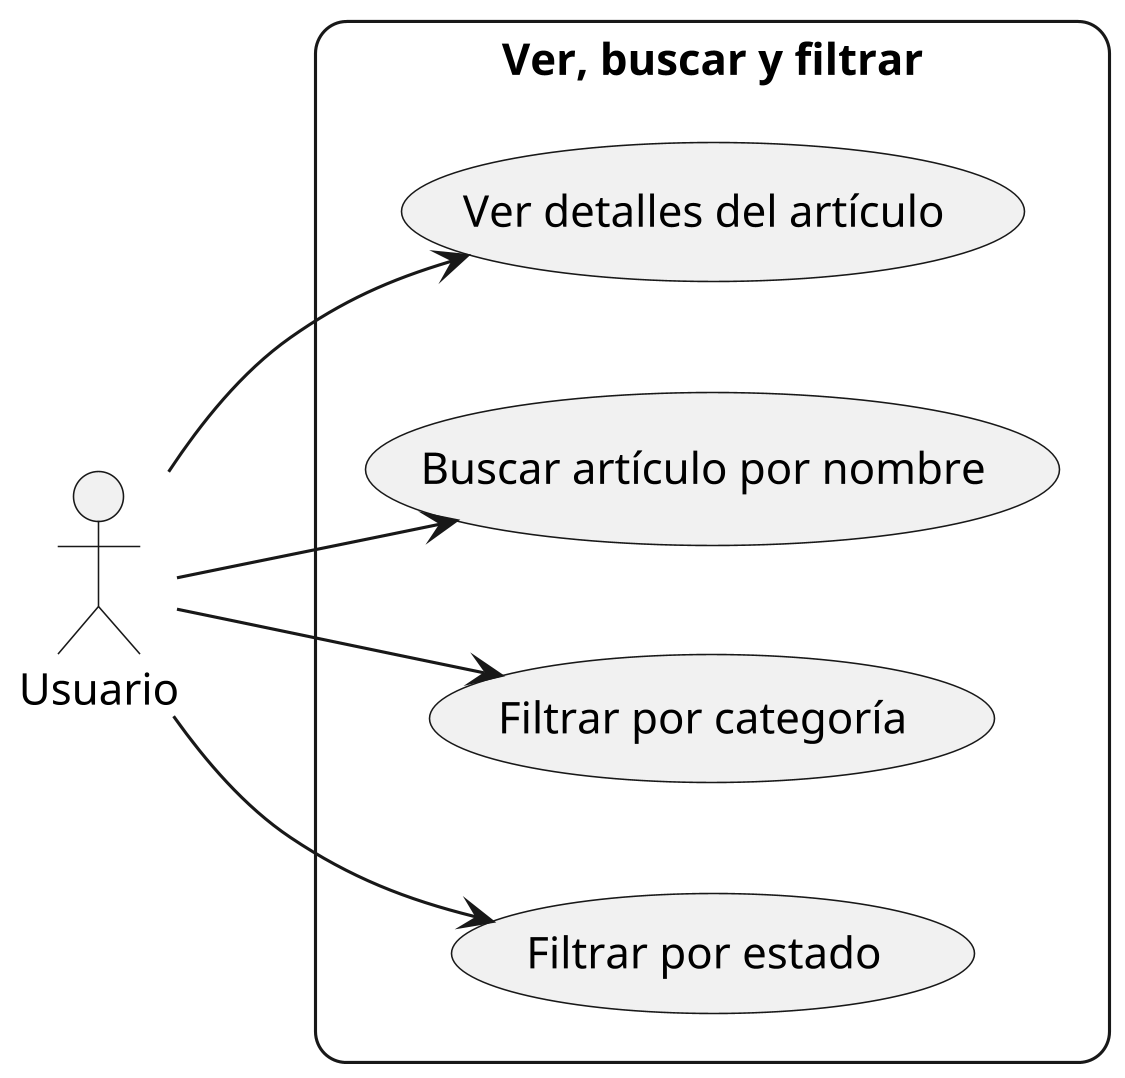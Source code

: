 @startuml view-search-filter
left to right direction
skinparam roundcorner 20
skinparam Dpi 300
actor Usuario

rectangle "Ver, buscar y filtrar" {   
    Usuario --> (Ver detalles del artículo)
    Usuario --> (Buscar artículo por nombre)
    Usuario --> (Filtrar por categoría)
    Usuario --> (Filtrar por estado)
}
@enduml